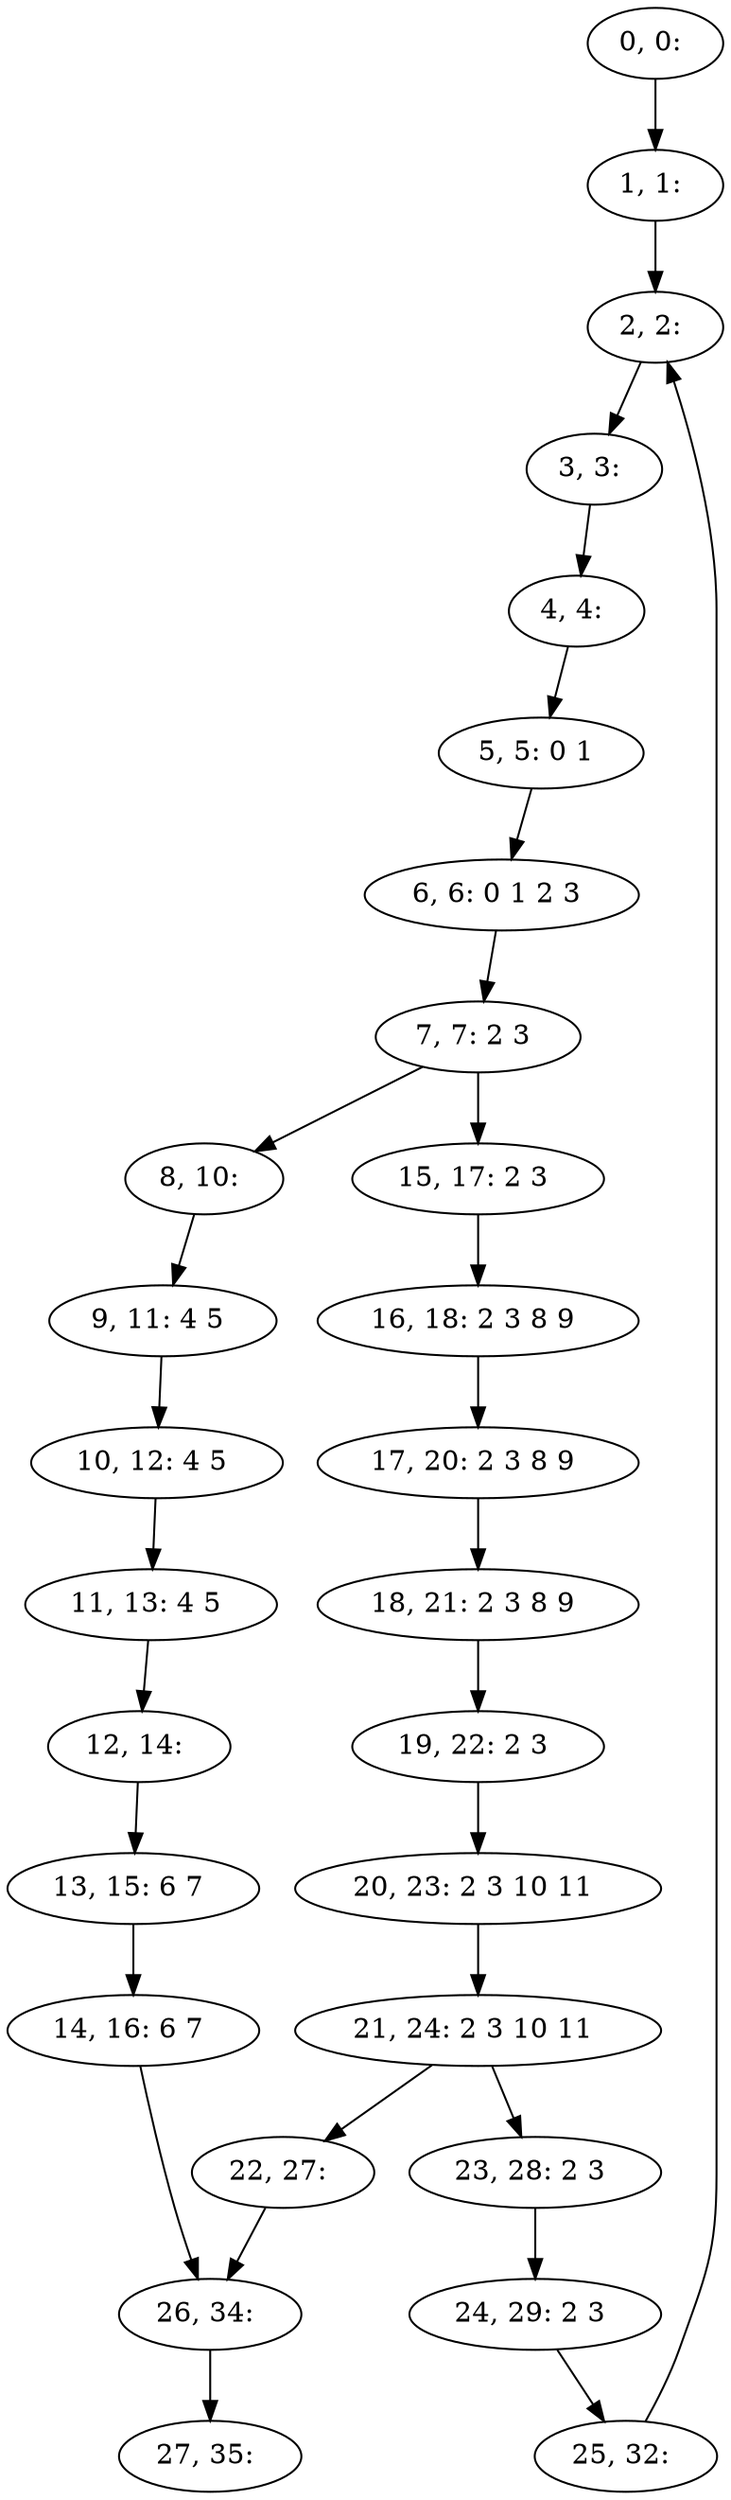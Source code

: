digraph G {
0[label="0, 0: "];
1[label="1, 1: "];
2[label="2, 2: "];
3[label="3, 3: "];
4[label="4, 4: "];
5[label="5, 5: 0 1 "];
6[label="6, 6: 0 1 2 3 "];
7[label="7, 7: 2 3 "];
8[label="8, 10: "];
9[label="9, 11: 4 5 "];
10[label="10, 12: 4 5 "];
11[label="11, 13: 4 5 "];
12[label="12, 14: "];
13[label="13, 15: 6 7 "];
14[label="14, 16: 6 7 "];
15[label="15, 17: 2 3 "];
16[label="16, 18: 2 3 8 9 "];
17[label="17, 20: 2 3 8 9 "];
18[label="18, 21: 2 3 8 9 "];
19[label="19, 22: 2 3 "];
20[label="20, 23: 2 3 10 11 "];
21[label="21, 24: 2 3 10 11 "];
22[label="22, 27: "];
23[label="23, 28: 2 3 "];
24[label="24, 29: 2 3 "];
25[label="25, 32: "];
26[label="26, 34: "];
27[label="27, 35: "];
0->1 ;
1->2 ;
2->3 ;
3->4 ;
4->5 ;
5->6 ;
6->7 ;
7->8 ;
7->15 ;
8->9 ;
9->10 ;
10->11 ;
11->12 ;
12->13 ;
13->14 ;
14->26 ;
15->16 ;
16->17 ;
17->18 ;
18->19 ;
19->20 ;
20->21 ;
21->22 ;
21->23 ;
22->26 ;
23->24 ;
24->25 ;
25->2 ;
26->27 ;
}
